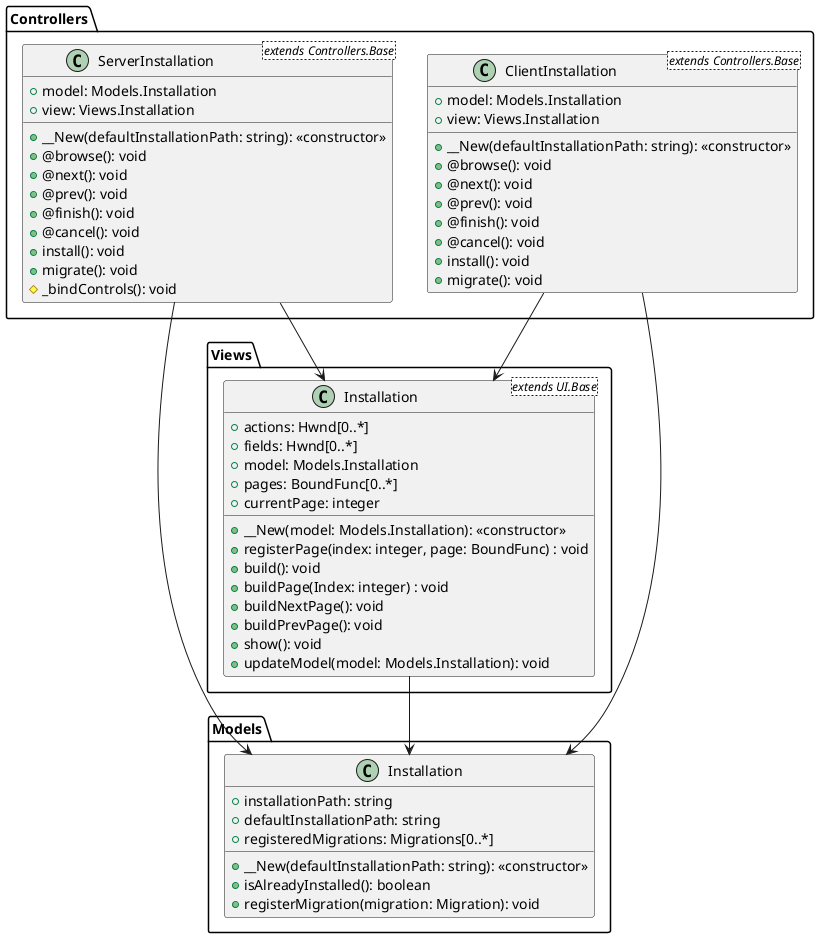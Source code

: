 @startuml

'--- Controllers.ServerInstallation --------------------------------------------
class Controllers.ServerInstallation <extends Controllers.Base> {
  +model: Models.Installation
  +view: Views.Installation

  +__New(defaultInstallationPath: string): <<constructor>>
  +@browse(): void
  +@next(): void
  +@prev(): void
  +@finish(): void
  +@cancel(): void
  +install(): void
  +migrate(): void
  #_bindControls(): void
}

Controllers.ServerInstallation --> Models.Installation
Controllers.ServerInstallation --> Views.Installation

'--- Controllers.ClientInstallation --------------------------------------------
class Controllers.ClientInstallation <extends Controllers.Base> {
  +model: Models.Installation
  +view: Views.Installation

  +__New(defaultInstallationPath: string): <<constructor>>
  +@browse(): void
  +@next(): void
  +@prev(): void
  +@finish(): void
  +@cancel(): void
  +install(): void
  +migrate(): void
}

Controllers.ClientInstallation --> Models.Installation
Controllers.ClientInstallation --> Views.Installation

'--- Models.Installation -------------------------------------------------------
class Models.Installation {
  +installationPath: string
  +defaultInstallationPath: string
  +registeredMigrations: Migrations[0..*]

  +__New(defaultInstallationPath: string): <<constructor>>
  +isAlreadyInstalled(): boolean
  +registerMigration(migration: Migration): void
}


'--- Views.Installation --------------------------------------------------------
class Views.Installation <extends UI.Base> {
  +actions: Hwnd[0..*]
  +fields: Hwnd[0..*]
  +model: Models.Installation
  +pages: BoundFunc[0..*]
  +currentPage: integer

  +__New(model: Models.Installation): <<constructor>>
  +registerPage(index: integer, page: BoundFunc) : void
  +build(): void
  +buildPage(Index: integer) : void 
  +buildNextPage(): void
  +buildPrevPage(): void
  +show(): void
  +updateModel(model: Models.Installation): void
}

Views.Installation --> Models.Installation


@enduml
